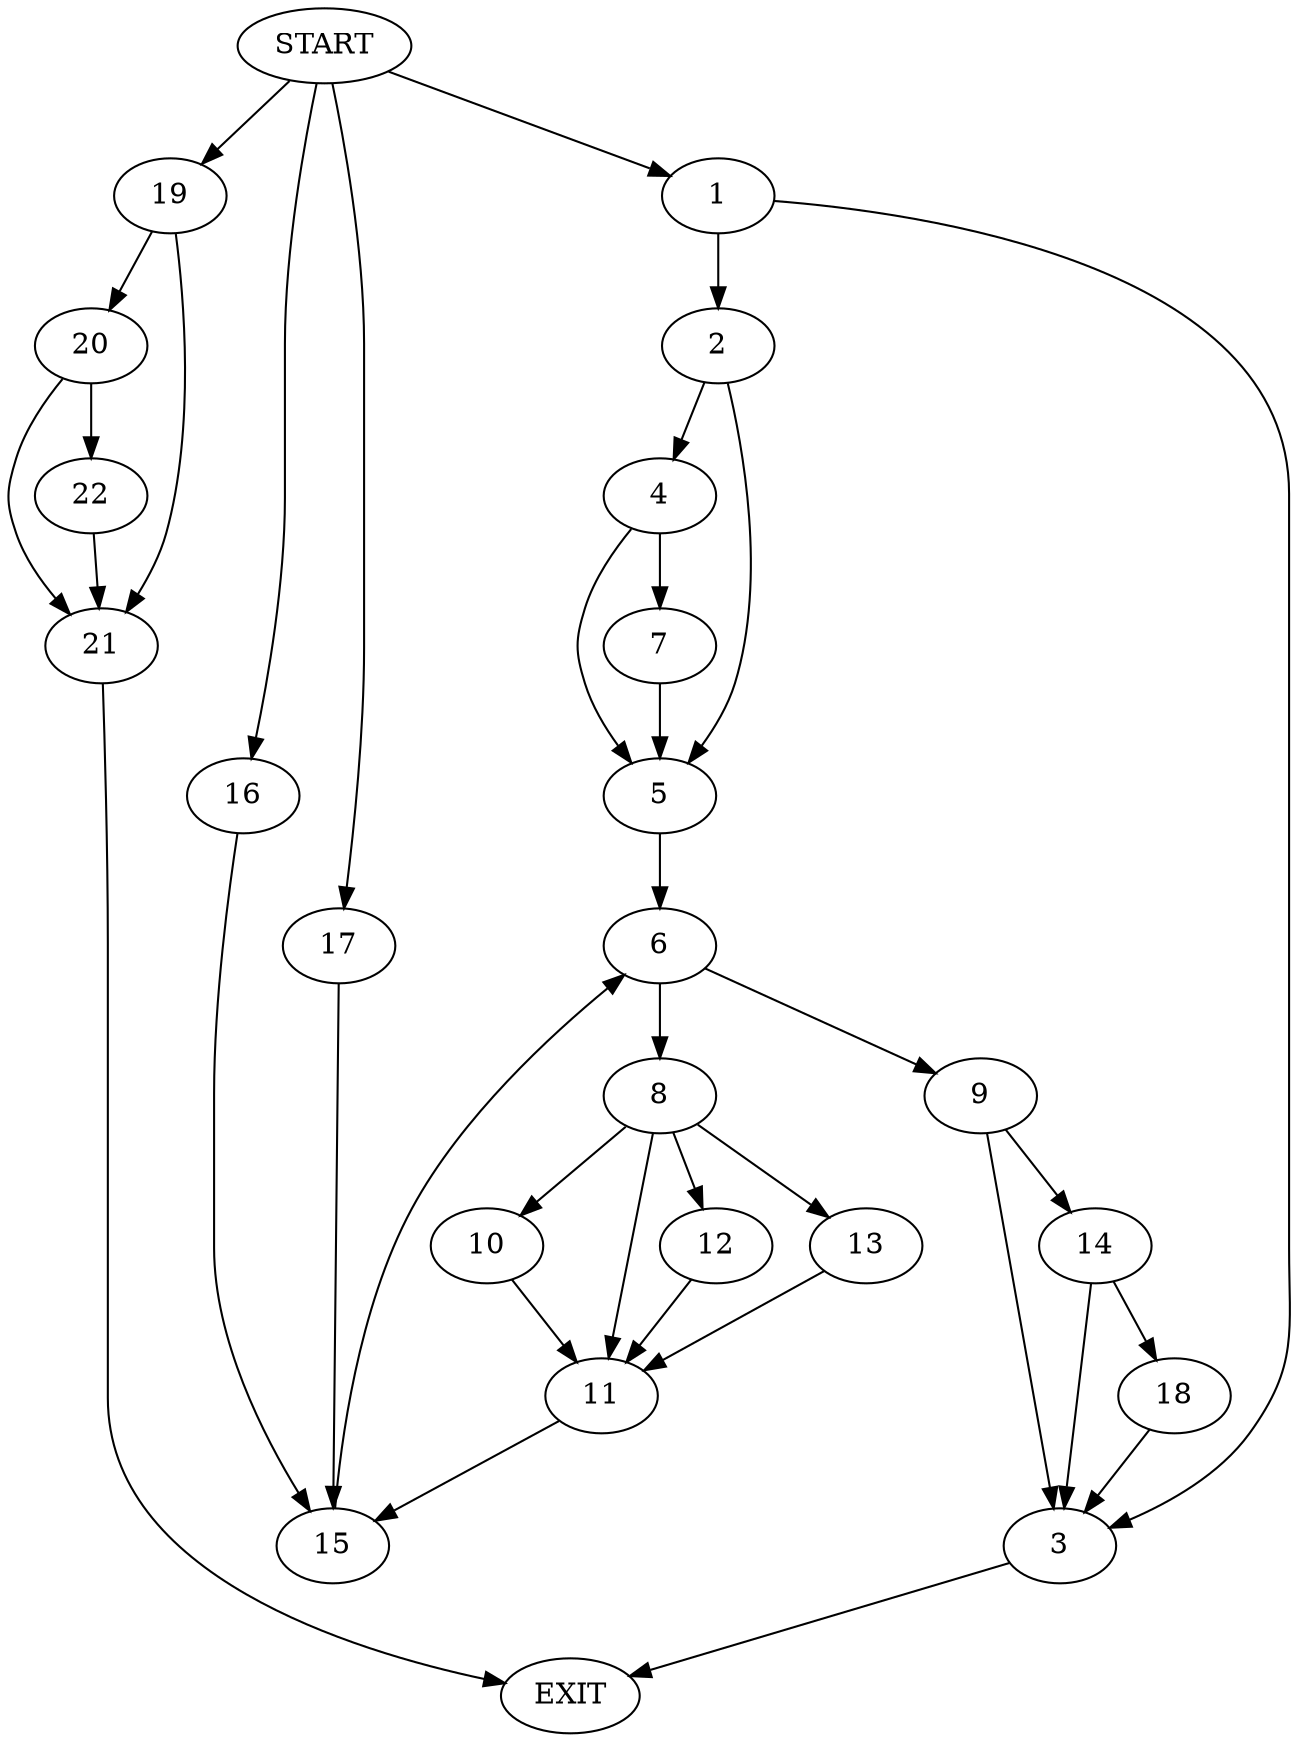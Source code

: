 digraph {
0 [label="START"]
23 [label="EXIT"]
0 -> 1
1 -> 2
1 -> 3
3 -> 23
2 -> 4
2 -> 5
5 -> 6
4 -> 5
4 -> 7
7 -> 5
6 -> 8
6 -> 9
8 -> 10
8 -> 11
8 -> 12
8 -> 13
9 -> 14
9 -> 3
10 -> 11
12 -> 11
11 -> 15
13 -> 11
15 -> 6
0 -> 16
16 -> 15
0 -> 17
17 -> 15
14 -> 18
14 -> 3
18 -> 3
0 -> 19
19 -> 20
19 -> 21
20 -> 21
20 -> 22
21 -> 23
22 -> 21
}
